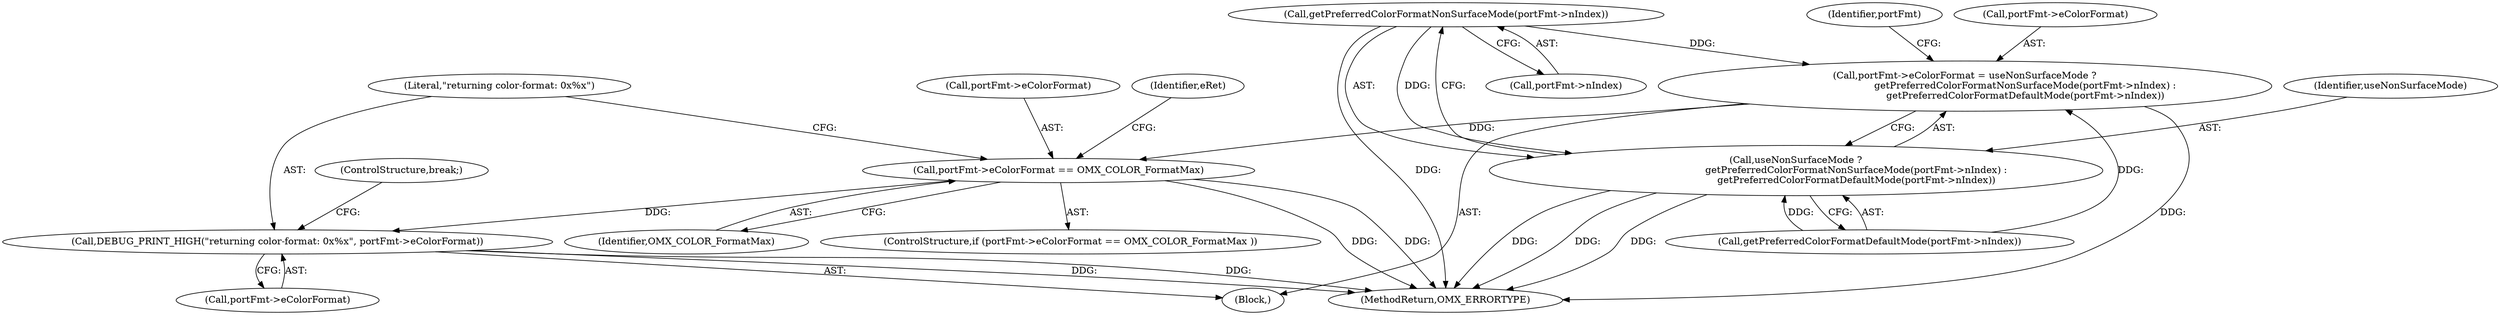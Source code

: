 digraph "0_Android_560ccdb509a7b86186fac0fce1b25bd9a3e6a6e8_0@pointer" {
"1000288" [label="(Call,getPreferredColorFormatNonSurfaceMode(portFmt->nIndex))"];
"1000282" [label="(Call,portFmt->eColorFormat = useNonSurfaceMode ?\n                                        getPreferredColorFormatNonSurfaceMode(portFmt->nIndex) :\n                                        getPreferredColorFormatDefaultMode(portFmt->nIndex))"];
"1000297" [label="(Call,portFmt->eColorFormat == OMX_COLOR_FormatMax)"];
"1000306" [label="(Call,DEBUG_PRINT_HIGH(\"returning color-format: 0x%x\", portFmt->eColorFormat))"];
"1000286" [label="(Call,useNonSurfaceMode ?\n                                        getPreferredColorFormatNonSurfaceMode(portFmt->nIndex) :\n                                        getPreferredColorFormatDefaultMode(portFmt->nIndex))"];
"1000299" [label="(Identifier,portFmt)"];
"1000292" [label="(Call,getPreferredColorFormatDefaultMode(portFmt->nIndex))"];
"1000283" [label="(Call,portFmt->eColorFormat)"];
"1000301" [label="(Identifier,OMX_COLOR_FormatMax)"];
"1000288" [label="(Call,getPreferredColorFormatNonSurfaceMode(portFmt->nIndex))"];
"1000306" [label="(Call,DEBUG_PRINT_HIGH(\"returning color-format: 0x%x\", portFmt->eColorFormat))"];
"1000307" [label="(Literal,\"returning color-format: 0x%x\")"];
"1000323" [label="(ControlStructure,break;)"];
"1000287" [label="(Identifier,useNonSurfaceMode)"];
"1000286" [label="(Call,useNonSurfaceMode ?\n                                        getPreferredColorFormatNonSurfaceMode(portFmt->nIndex) :\n                                        getPreferredColorFormatDefaultMode(portFmt->nIndex))"];
"1000298" [label="(Call,portFmt->eColorFormat)"];
"1000304" [label="(Identifier,eRet)"];
"1000267" [label="(Block,)"];
"1000672" [label="(MethodReturn,OMX_ERRORTYPE)"];
"1000282" [label="(Call,portFmt->eColorFormat = useNonSurfaceMode ?\n                                        getPreferredColorFormatNonSurfaceMode(portFmt->nIndex) :\n                                        getPreferredColorFormatDefaultMode(portFmt->nIndex))"];
"1000308" [label="(Call,portFmt->eColorFormat)"];
"1000289" [label="(Call,portFmt->nIndex)"];
"1000297" [label="(Call,portFmt->eColorFormat == OMX_COLOR_FormatMax)"];
"1000296" [label="(ControlStructure,if (portFmt->eColorFormat == OMX_COLOR_FormatMax ))"];
"1000288" -> "1000286"  [label="AST: "];
"1000288" -> "1000289"  [label="CFG: "];
"1000289" -> "1000288"  [label="AST: "];
"1000286" -> "1000288"  [label="CFG: "];
"1000288" -> "1000672"  [label="DDG: "];
"1000288" -> "1000282"  [label="DDG: "];
"1000288" -> "1000286"  [label="DDG: "];
"1000282" -> "1000267"  [label="AST: "];
"1000282" -> "1000286"  [label="CFG: "];
"1000283" -> "1000282"  [label="AST: "];
"1000286" -> "1000282"  [label="AST: "];
"1000299" -> "1000282"  [label="CFG: "];
"1000282" -> "1000672"  [label="DDG: "];
"1000292" -> "1000282"  [label="DDG: "];
"1000282" -> "1000297"  [label="DDG: "];
"1000297" -> "1000296"  [label="AST: "];
"1000297" -> "1000301"  [label="CFG: "];
"1000298" -> "1000297"  [label="AST: "];
"1000301" -> "1000297"  [label="AST: "];
"1000304" -> "1000297"  [label="CFG: "];
"1000307" -> "1000297"  [label="CFG: "];
"1000297" -> "1000672"  [label="DDG: "];
"1000297" -> "1000672"  [label="DDG: "];
"1000297" -> "1000306"  [label="DDG: "];
"1000306" -> "1000267"  [label="AST: "];
"1000306" -> "1000308"  [label="CFG: "];
"1000307" -> "1000306"  [label="AST: "];
"1000308" -> "1000306"  [label="AST: "];
"1000323" -> "1000306"  [label="CFG: "];
"1000306" -> "1000672"  [label="DDG: "];
"1000306" -> "1000672"  [label="DDG: "];
"1000286" -> "1000292"  [label="CFG: "];
"1000287" -> "1000286"  [label="AST: "];
"1000292" -> "1000286"  [label="AST: "];
"1000286" -> "1000672"  [label="DDG: "];
"1000286" -> "1000672"  [label="DDG: "];
"1000286" -> "1000672"  [label="DDG: "];
"1000292" -> "1000286"  [label="DDG: "];
}
